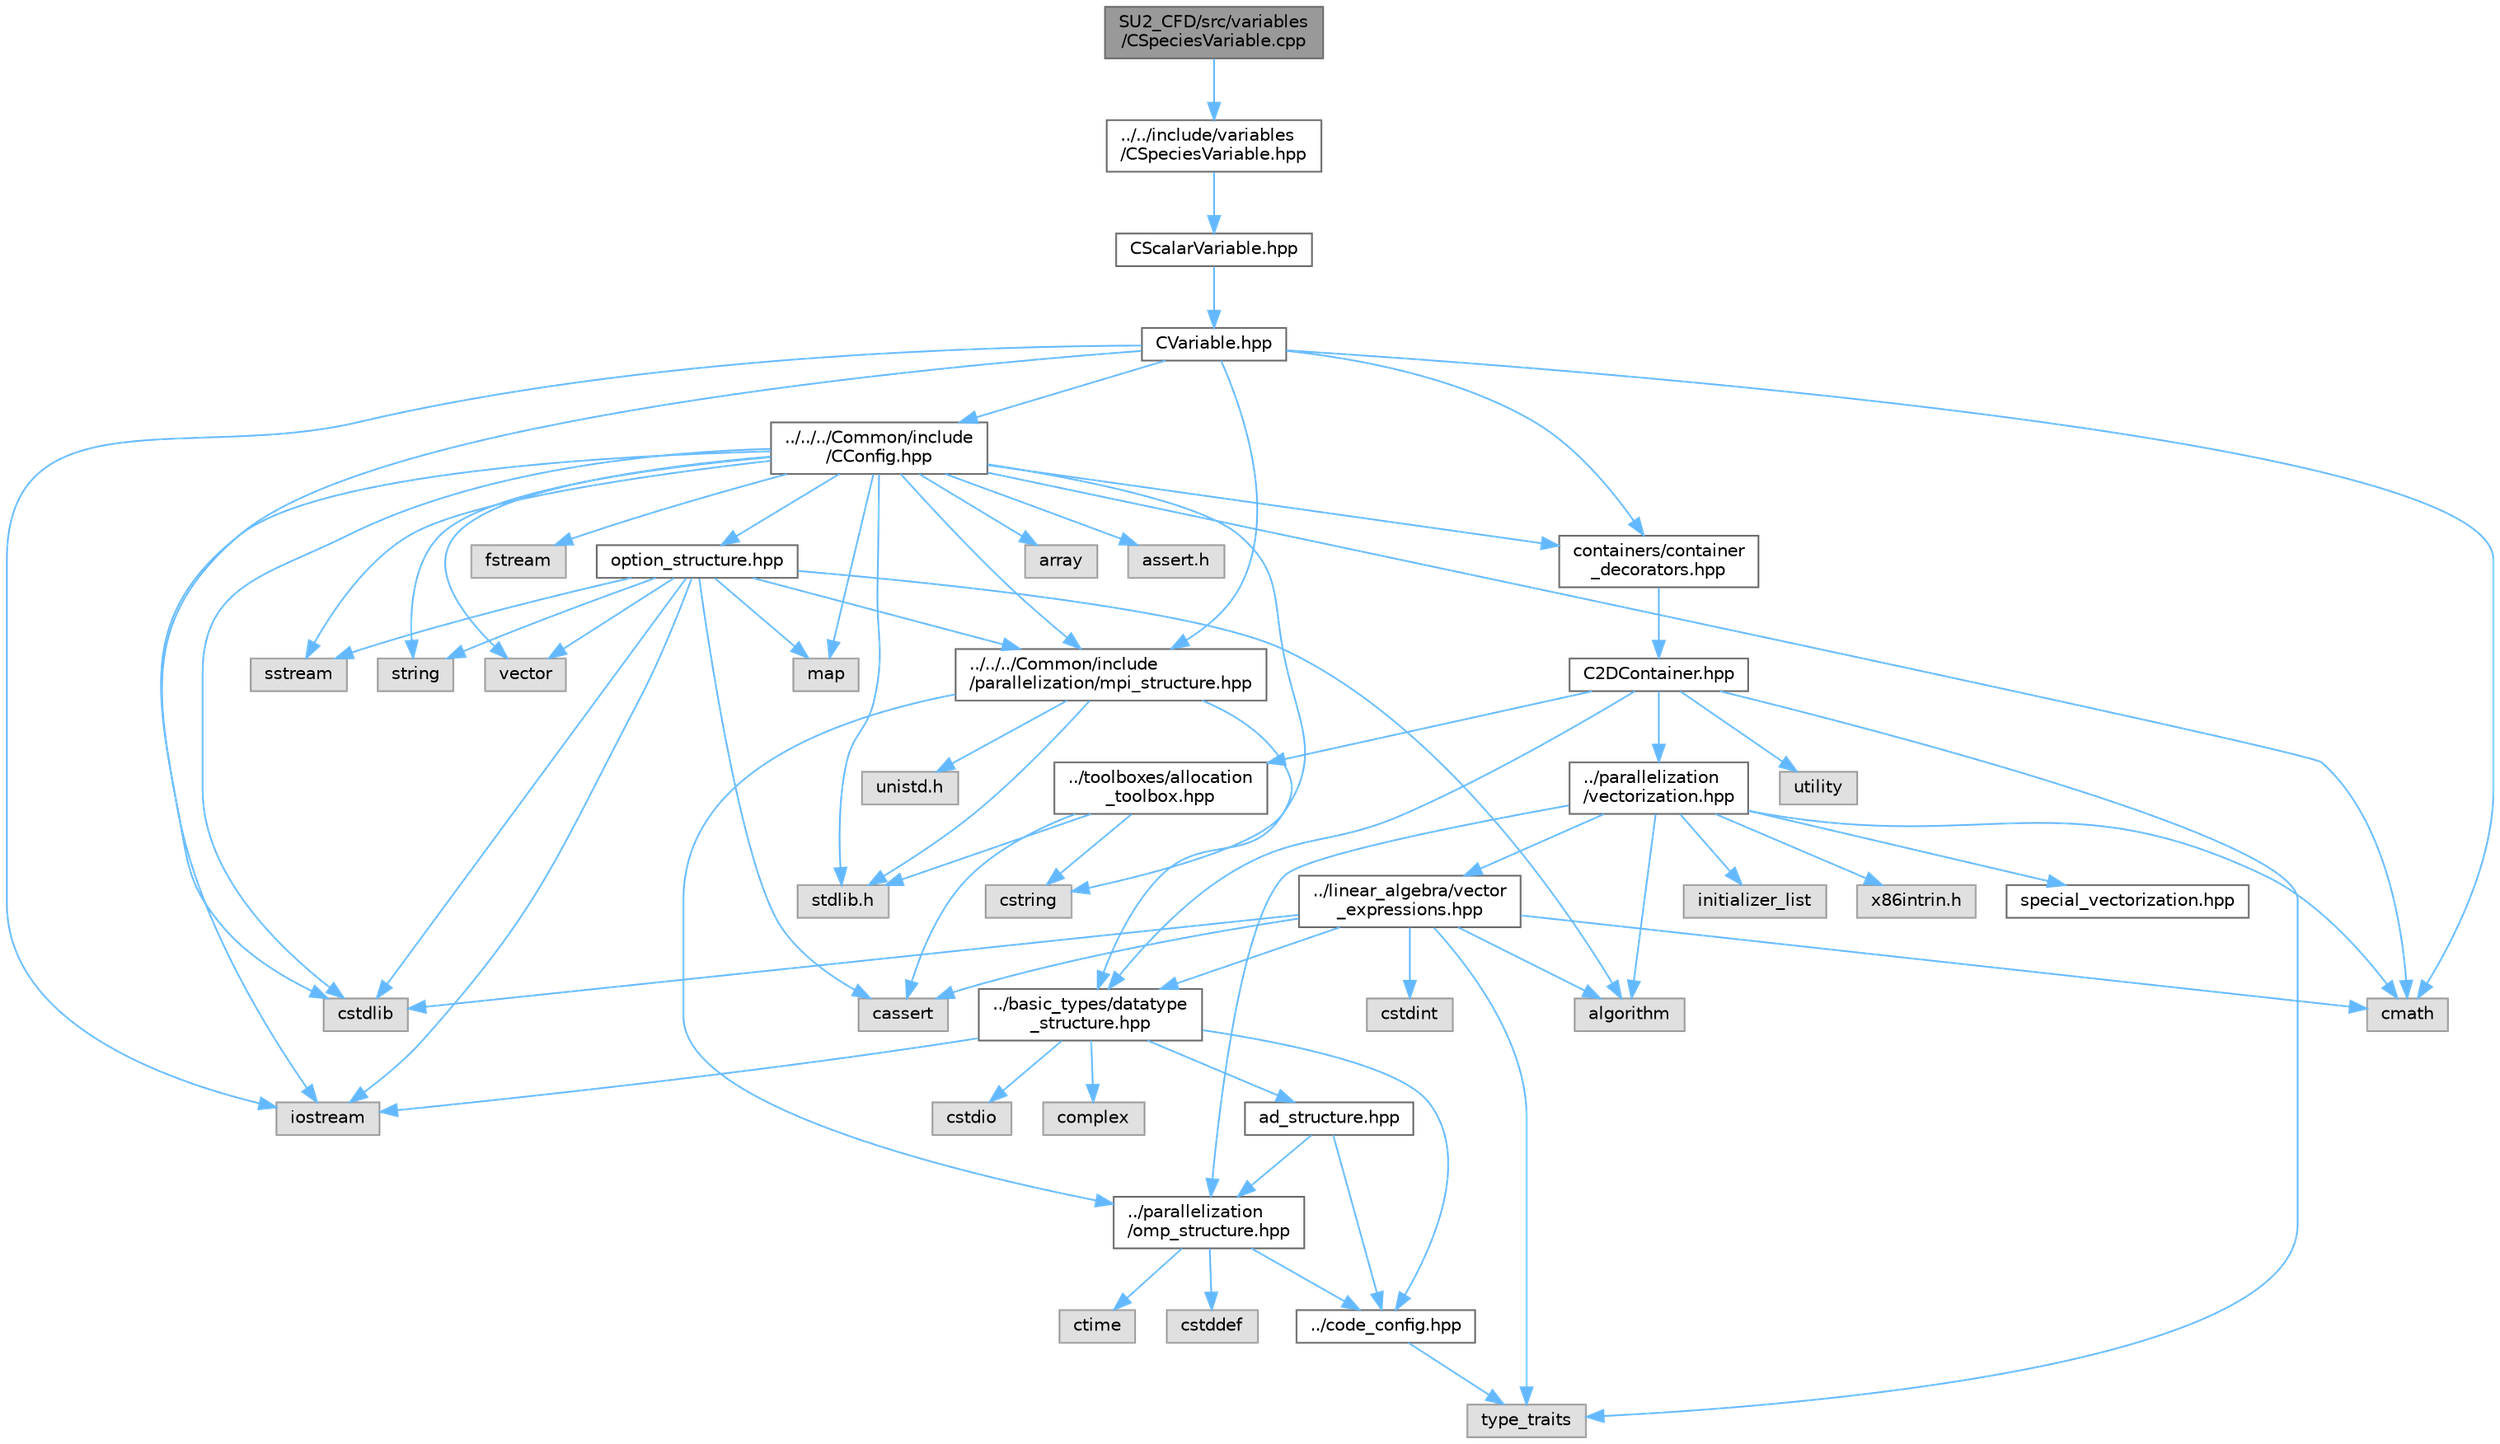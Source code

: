 digraph "SU2_CFD/src/variables/CSpeciesVariable.cpp"
{
 // LATEX_PDF_SIZE
  bgcolor="transparent";
  edge [fontname=Helvetica,fontsize=10,labelfontname=Helvetica,labelfontsize=10];
  node [fontname=Helvetica,fontsize=10,shape=box,height=0.2,width=0.4];
  Node1 [id="Node000001",label="SU2_CFD/src/variables\l/CSpeciesVariable.cpp",height=0.2,width=0.4,color="gray40", fillcolor="grey60", style="filled", fontcolor="black",tooltip="Definition of the solution fields."];
  Node1 -> Node2 [id="edge1_Node000001_Node000002",color="steelblue1",style="solid",tooltip=" "];
  Node2 [id="Node000002",label="../../include/variables\l/CSpeciesVariable.hpp",height=0.2,width=0.4,color="grey40", fillcolor="white", style="filled",URL="$CSpeciesVariable_8hpp.html",tooltip="Base class for defining the variables of the species transport model."];
  Node2 -> Node3 [id="edge2_Node000002_Node000003",color="steelblue1",style="solid",tooltip=" "];
  Node3 [id="Node000003",label="CScalarVariable.hpp",height=0.2,width=0.4,color="grey40", fillcolor="white", style="filled",URL="$CScalarVariable_8hpp.html",tooltip="Base class for defining the shared variables of scalar solvers."];
  Node3 -> Node4 [id="edge3_Node000003_Node000004",color="steelblue1",style="solid",tooltip=" "];
  Node4 [id="Node000004",label="CVariable.hpp",height=0.2,width=0.4,color="grey40", fillcolor="white", style="filled",URL="$CVariable_8hpp.html",tooltip="Declaration and inlines of the parent class for defining problem variables, function definitions in f..."];
  Node4 -> Node5 [id="edge4_Node000004_Node000005",color="steelblue1",style="solid",tooltip=" "];
  Node5 [id="Node000005",label="../../../Common/include\l/parallelization/mpi_structure.hpp",height=0.2,width=0.4,color="grey40", fillcolor="white", style="filled",URL="$mpi__structure_8hpp.html",tooltip="Headers of the mpi interface for generalized datatypes. The subroutines and functions are in the mpi_..."];
  Node5 -> Node6 [id="edge5_Node000005_Node000006",color="steelblue1",style="solid",tooltip=" "];
  Node6 [id="Node000006",label="stdlib.h",height=0.2,width=0.4,color="grey60", fillcolor="#E0E0E0", style="filled",tooltip=" "];
  Node5 -> Node7 [id="edge6_Node000005_Node000007",color="steelblue1",style="solid",tooltip=" "];
  Node7 [id="Node000007",label="../basic_types/datatype\l_structure.hpp",height=0.2,width=0.4,color="grey40", fillcolor="white", style="filled",URL="$datatype__structure_8hpp.html",tooltip="Headers for generalized datatypes, defines an interface for AD types."];
  Node7 -> Node8 [id="edge7_Node000007_Node000008",color="steelblue1",style="solid",tooltip=" "];
  Node8 [id="Node000008",label="iostream",height=0.2,width=0.4,color="grey60", fillcolor="#E0E0E0", style="filled",tooltip=" "];
  Node7 -> Node9 [id="edge8_Node000007_Node000009",color="steelblue1",style="solid",tooltip=" "];
  Node9 [id="Node000009",label="complex",height=0.2,width=0.4,color="grey60", fillcolor="#E0E0E0", style="filled",tooltip=" "];
  Node7 -> Node10 [id="edge9_Node000007_Node000010",color="steelblue1",style="solid",tooltip=" "];
  Node10 [id="Node000010",label="cstdio",height=0.2,width=0.4,color="grey60", fillcolor="#E0E0E0", style="filled",tooltip=" "];
  Node7 -> Node11 [id="edge10_Node000007_Node000011",color="steelblue1",style="solid",tooltip=" "];
  Node11 [id="Node000011",label="../code_config.hpp",height=0.2,width=0.4,color="grey40", fillcolor="white", style="filled",URL="$code__config_8hpp.html",tooltip="Header file for collecting common macros, definitions and type configurations."];
  Node11 -> Node12 [id="edge11_Node000011_Node000012",color="steelblue1",style="solid",tooltip=" "];
  Node12 [id="Node000012",label="type_traits",height=0.2,width=0.4,color="grey60", fillcolor="#E0E0E0", style="filled",tooltip=" "];
  Node7 -> Node13 [id="edge12_Node000007_Node000013",color="steelblue1",style="solid",tooltip=" "];
  Node13 [id="Node000013",label="ad_structure.hpp",height=0.2,width=0.4,color="grey40", fillcolor="white", style="filled",URL="$ad__structure_8hpp.html",tooltip="Main routines for the algorithmic differentiation (AD) structure."];
  Node13 -> Node11 [id="edge13_Node000013_Node000011",color="steelblue1",style="solid",tooltip=" "];
  Node13 -> Node14 [id="edge14_Node000013_Node000014",color="steelblue1",style="solid",tooltip=" "];
  Node14 [id="Node000014",label="../parallelization\l/omp_structure.hpp",height=0.2,width=0.4,color="grey40", fillcolor="white", style="filled",URL="$omp__structure_8hpp.html",tooltip="OpenMP interface header, provides compatibility functions if the code is built without OpenMP support..."];
  Node14 -> Node15 [id="edge15_Node000014_Node000015",color="steelblue1",style="solid",tooltip=" "];
  Node15 [id="Node000015",label="cstddef",height=0.2,width=0.4,color="grey60", fillcolor="#E0E0E0", style="filled",tooltip=" "];
  Node14 -> Node11 [id="edge16_Node000014_Node000011",color="steelblue1",style="solid",tooltip=" "];
  Node14 -> Node16 [id="edge17_Node000014_Node000016",color="steelblue1",style="solid",tooltip=" "];
  Node16 [id="Node000016",label="ctime",height=0.2,width=0.4,color="grey60", fillcolor="#E0E0E0", style="filled",tooltip=" "];
  Node5 -> Node17 [id="edge18_Node000005_Node000017",color="steelblue1",style="solid",tooltip=" "];
  Node17 [id="Node000017",label="unistd.h",height=0.2,width=0.4,color="grey60", fillcolor="#E0E0E0", style="filled",tooltip=" "];
  Node5 -> Node14 [id="edge19_Node000005_Node000014",color="steelblue1",style="solid",tooltip=" "];
  Node4 -> Node18 [id="edge20_Node000004_Node000018",color="steelblue1",style="solid",tooltip=" "];
  Node18 [id="Node000018",label="cmath",height=0.2,width=0.4,color="grey60", fillcolor="#E0E0E0", style="filled",tooltip=" "];
  Node4 -> Node8 [id="edge21_Node000004_Node000008",color="steelblue1",style="solid",tooltip=" "];
  Node4 -> Node19 [id="edge22_Node000004_Node000019",color="steelblue1",style="solid",tooltip=" "];
  Node19 [id="Node000019",label="cstdlib",height=0.2,width=0.4,color="grey60", fillcolor="#E0E0E0", style="filled",tooltip=" "];
  Node4 -> Node20 [id="edge23_Node000004_Node000020",color="steelblue1",style="solid",tooltip=" "];
  Node20 [id="Node000020",label="../../../Common/include\l/CConfig.hpp",height=0.2,width=0.4,color="grey40", fillcolor="white", style="filled",URL="$CConfig_8hpp.html",tooltip="All the information about the definition of the physical problem. The subroutines and functions are i..."];
  Node20 -> Node5 [id="edge24_Node000020_Node000005",color="steelblue1",style="solid",tooltip=" "];
  Node20 -> Node8 [id="edge25_Node000020_Node000008",color="steelblue1",style="solid",tooltip=" "];
  Node20 -> Node19 [id="edge26_Node000020_Node000019",color="steelblue1",style="solid",tooltip=" "];
  Node20 -> Node21 [id="edge27_Node000020_Node000021",color="steelblue1",style="solid",tooltip=" "];
  Node21 [id="Node000021",label="fstream",height=0.2,width=0.4,color="grey60", fillcolor="#E0E0E0", style="filled",tooltip=" "];
  Node20 -> Node22 [id="edge28_Node000020_Node000022",color="steelblue1",style="solid",tooltip=" "];
  Node22 [id="Node000022",label="sstream",height=0.2,width=0.4,color="grey60", fillcolor="#E0E0E0", style="filled",tooltip=" "];
  Node20 -> Node23 [id="edge29_Node000020_Node000023",color="steelblue1",style="solid",tooltip=" "];
  Node23 [id="Node000023",label="string",height=0.2,width=0.4,color="grey60", fillcolor="#E0E0E0", style="filled",tooltip=" "];
  Node20 -> Node24 [id="edge30_Node000020_Node000024",color="steelblue1",style="solid",tooltip=" "];
  Node24 [id="Node000024",label="cstring",height=0.2,width=0.4,color="grey60", fillcolor="#E0E0E0", style="filled",tooltip=" "];
  Node20 -> Node25 [id="edge31_Node000020_Node000025",color="steelblue1",style="solid",tooltip=" "];
  Node25 [id="Node000025",label="vector",height=0.2,width=0.4,color="grey60", fillcolor="#E0E0E0", style="filled",tooltip=" "];
  Node20 -> Node26 [id="edge32_Node000020_Node000026",color="steelblue1",style="solid",tooltip=" "];
  Node26 [id="Node000026",label="array",height=0.2,width=0.4,color="grey60", fillcolor="#E0E0E0", style="filled",tooltip=" "];
  Node20 -> Node6 [id="edge33_Node000020_Node000006",color="steelblue1",style="solid",tooltip=" "];
  Node20 -> Node18 [id="edge34_Node000020_Node000018",color="steelblue1",style="solid",tooltip=" "];
  Node20 -> Node27 [id="edge35_Node000020_Node000027",color="steelblue1",style="solid",tooltip=" "];
  Node27 [id="Node000027",label="map",height=0.2,width=0.4,color="grey60", fillcolor="#E0E0E0", style="filled",tooltip=" "];
  Node20 -> Node28 [id="edge36_Node000020_Node000028",color="steelblue1",style="solid",tooltip=" "];
  Node28 [id="Node000028",label="assert.h",height=0.2,width=0.4,color="grey60", fillcolor="#E0E0E0", style="filled",tooltip=" "];
  Node20 -> Node29 [id="edge37_Node000020_Node000029",color="steelblue1",style="solid",tooltip=" "];
  Node29 [id="Node000029",label="option_structure.hpp",height=0.2,width=0.4,color="grey40", fillcolor="white", style="filled",URL="$option__structure_8hpp.html",tooltip="Defines classes for referencing options for easy input in CConfig."];
  Node29 -> Node5 [id="edge38_Node000029_Node000005",color="steelblue1",style="solid",tooltip=" "];
  Node29 -> Node8 [id="edge39_Node000029_Node000008",color="steelblue1",style="solid",tooltip=" "];
  Node29 -> Node22 [id="edge40_Node000029_Node000022",color="steelblue1",style="solid",tooltip=" "];
  Node29 -> Node23 [id="edge41_Node000029_Node000023",color="steelblue1",style="solid",tooltip=" "];
  Node29 -> Node25 [id="edge42_Node000029_Node000025",color="steelblue1",style="solid",tooltip=" "];
  Node29 -> Node27 [id="edge43_Node000029_Node000027",color="steelblue1",style="solid",tooltip=" "];
  Node29 -> Node19 [id="edge44_Node000029_Node000019",color="steelblue1",style="solid",tooltip=" "];
  Node29 -> Node30 [id="edge45_Node000029_Node000030",color="steelblue1",style="solid",tooltip=" "];
  Node30 [id="Node000030",label="algorithm",height=0.2,width=0.4,color="grey60", fillcolor="#E0E0E0", style="filled",tooltip=" "];
  Node29 -> Node31 [id="edge46_Node000029_Node000031",color="steelblue1",style="solid",tooltip=" "];
  Node31 [id="Node000031",label="cassert",height=0.2,width=0.4,color="grey60", fillcolor="#E0E0E0", style="filled",tooltip=" "];
  Node20 -> Node32 [id="edge47_Node000020_Node000032",color="steelblue1",style="solid",tooltip=" "];
  Node32 [id="Node000032",label="containers/container\l_decorators.hpp",height=0.2,width=0.4,color="grey40", fillcolor="white", style="filled",URL="$container__decorators_8hpp.html",tooltip="Collection of small classes that decorate C2DContainer to augment its functionality,..."];
  Node32 -> Node33 [id="edge48_Node000032_Node000033",color="steelblue1",style="solid",tooltip=" "];
  Node33 [id="Node000033",label="C2DContainer.hpp",height=0.2,width=0.4,color="grey40", fillcolor="white", style="filled",URL="$C2DContainer_8hpp.html",tooltip="A templated vector/matrix object."];
  Node33 -> Node34 [id="edge49_Node000033_Node000034",color="steelblue1",style="solid",tooltip=" "];
  Node34 [id="Node000034",label="../toolboxes/allocation\l_toolbox.hpp",height=0.2,width=0.4,color="grey40", fillcolor="white", style="filled",URL="$allocation__toolbox_8hpp.html",tooltip="Helper function and classes for memory allocation. Focus on portability across platforms."];
  Node34 -> Node6 [id="edge50_Node000034_Node000006",color="steelblue1",style="solid",tooltip=" "];
  Node34 -> Node24 [id="edge51_Node000034_Node000024",color="steelblue1",style="solid",tooltip=" "];
  Node34 -> Node31 [id="edge52_Node000034_Node000031",color="steelblue1",style="solid",tooltip=" "];
  Node33 -> Node7 [id="edge53_Node000033_Node000007",color="steelblue1",style="solid",tooltip=" "];
  Node33 -> Node35 [id="edge54_Node000033_Node000035",color="steelblue1",style="solid",tooltip=" "];
  Node35 [id="Node000035",label="../parallelization\l/vectorization.hpp",height=0.2,width=0.4,color="grey40", fillcolor="white", style="filled",URL="$vectorization_8hpp.html",tooltip="Implementation of a portable SIMD type."];
  Node35 -> Node36 [id="edge55_Node000035_Node000036",color="steelblue1",style="solid",tooltip=" "];
  Node36 [id="Node000036",label="../linear_algebra/vector\l_expressions.hpp",height=0.2,width=0.4,color="grey40", fillcolor="white", style="filled",URL="$vector__expressions_8hpp.html",tooltip="Expression templates for vector types with coefficient-wise operations."];
  Node36 -> Node7 [id="edge56_Node000036_Node000007",color="steelblue1",style="solid",tooltip=" "];
  Node36 -> Node12 [id="edge57_Node000036_Node000012",color="steelblue1",style="solid",tooltip=" "];
  Node36 -> Node30 [id="edge58_Node000036_Node000030",color="steelblue1",style="solid",tooltip=" "];
  Node36 -> Node31 [id="edge59_Node000036_Node000031",color="steelblue1",style="solid",tooltip=" "];
  Node36 -> Node19 [id="edge60_Node000036_Node000019",color="steelblue1",style="solid",tooltip=" "];
  Node36 -> Node18 [id="edge61_Node000036_Node000018",color="steelblue1",style="solid",tooltip=" "];
  Node36 -> Node37 [id="edge62_Node000036_Node000037",color="steelblue1",style="solid",tooltip=" "];
  Node37 [id="Node000037",label="cstdint",height=0.2,width=0.4,color="grey60", fillcolor="#E0E0E0", style="filled",tooltip=" "];
  Node35 -> Node14 [id="edge63_Node000035_Node000014",color="steelblue1",style="solid",tooltip=" "];
  Node35 -> Node38 [id="edge64_Node000035_Node000038",color="steelblue1",style="solid",tooltip=" "];
  Node38 [id="Node000038",label="initializer_list",height=0.2,width=0.4,color="grey60", fillcolor="#E0E0E0", style="filled",tooltip=" "];
  Node35 -> Node30 [id="edge65_Node000035_Node000030",color="steelblue1",style="solid",tooltip=" "];
  Node35 -> Node18 [id="edge66_Node000035_Node000018",color="steelblue1",style="solid",tooltip=" "];
  Node35 -> Node39 [id="edge67_Node000035_Node000039",color="steelblue1",style="solid",tooltip=" "];
  Node39 [id="Node000039",label="x86intrin.h",height=0.2,width=0.4,color="grey60", fillcolor="#E0E0E0", style="filled",tooltip=" "];
  Node35 -> Node40 [id="edge68_Node000035_Node000040",color="steelblue1",style="solid",tooltip=" "];
  Node40 [id="Node000040",label="special_vectorization.hpp",height=0.2,width=0.4,color="grey40", fillcolor="white", style="filled",URL="$special__vectorization_8hpp.html",tooltip="Code generator header to create specializations of simd::Array."];
  Node33 -> Node41 [id="edge69_Node000033_Node000041",color="steelblue1",style="solid",tooltip=" "];
  Node41 [id="Node000041",label="utility",height=0.2,width=0.4,color="grey60", fillcolor="#E0E0E0", style="filled",tooltip=" "];
  Node33 -> Node12 [id="edge70_Node000033_Node000012",color="steelblue1",style="solid",tooltip=" "];
  Node4 -> Node32 [id="edge71_Node000004_Node000032",color="steelblue1",style="solid",tooltip=" "];
}
